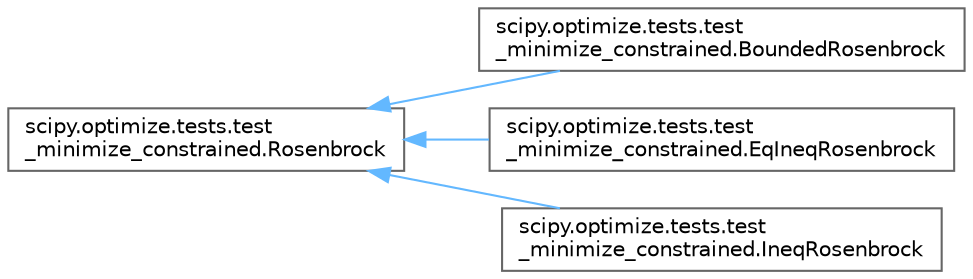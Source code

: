 digraph "Graphical Class Hierarchy"
{
 // LATEX_PDF_SIZE
  bgcolor="transparent";
  edge [fontname=Helvetica,fontsize=10,labelfontname=Helvetica,labelfontsize=10];
  node [fontname=Helvetica,fontsize=10,shape=box,height=0.2,width=0.4];
  rankdir="LR";
  Node0 [id="Node000000",label="scipy.optimize.tests.test\l_minimize_constrained.Rosenbrock",height=0.2,width=0.4,color="grey40", fillcolor="white", style="filled",URL="$d2/d33/classscipy_1_1optimize_1_1tests_1_1test__minimize__constrained_1_1Rosenbrock.html",tooltip=" "];
  Node0 -> Node1 [id="edge5273_Node000000_Node000001",dir="back",color="steelblue1",style="solid",tooltip=" "];
  Node1 [id="Node000001",label="scipy.optimize.tests.test\l_minimize_constrained.BoundedRosenbrock",height=0.2,width=0.4,color="grey40", fillcolor="white", style="filled",URL="$dd/d25/classscipy_1_1optimize_1_1tests_1_1test__minimize__constrained_1_1BoundedRosenbrock.html",tooltip=" "];
  Node0 -> Node2 [id="edge5274_Node000000_Node000002",dir="back",color="steelblue1",style="solid",tooltip=" "];
  Node2 [id="Node000002",label="scipy.optimize.tests.test\l_minimize_constrained.EqIneqRosenbrock",height=0.2,width=0.4,color="grey40", fillcolor="white", style="filled",URL="$dd/d8d/classscipy_1_1optimize_1_1tests_1_1test__minimize__constrained_1_1EqIneqRosenbrock.html",tooltip=" "];
  Node0 -> Node3 [id="edge5275_Node000000_Node000003",dir="back",color="steelblue1",style="solid",tooltip=" "];
  Node3 [id="Node000003",label="scipy.optimize.tests.test\l_minimize_constrained.IneqRosenbrock",height=0.2,width=0.4,color="grey40", fillcolor="white", style="filled",URL="$d4/d0e/classscipy_1_1optimize_1_1tests_1_1test__minimize__constrained_1_1IneqRosenbrock.html",tooltip=" "];
}
